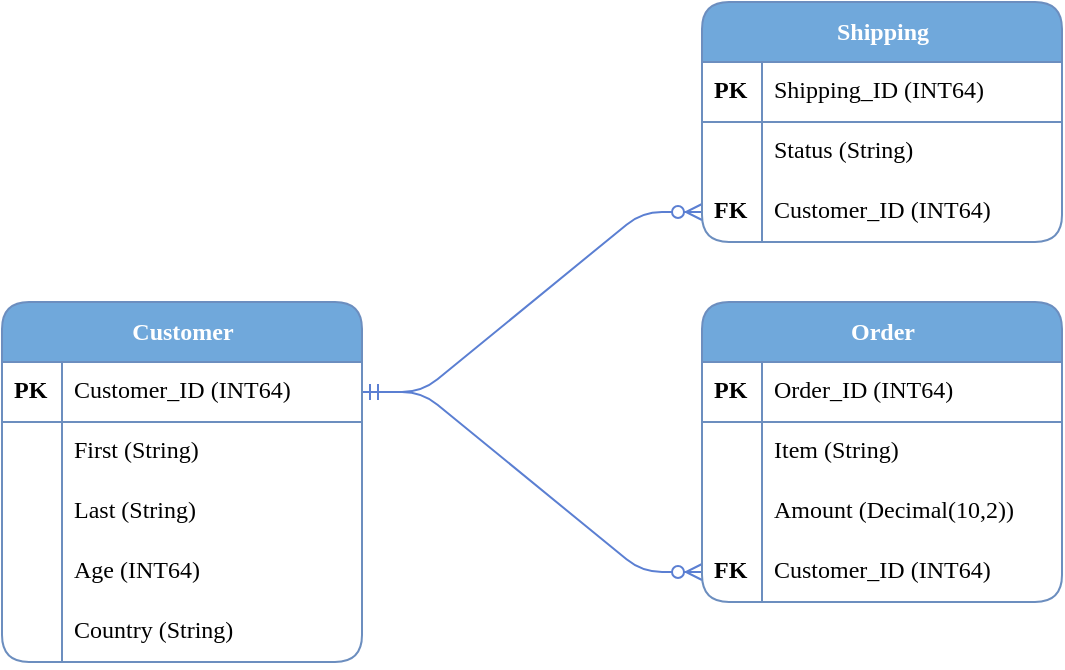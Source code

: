 <mxfile version="24.7.6" pages="2">
  <diagram name="ER-Diagram" id="b520641d-4fe3-3701-9064-5fc419738815">
    <mxGraphModel dx="1434" dy="736" grid="1" gridSize="10" guides="1" tooltips="1" connect="1" arrows="1" fold="1" page="1" pageScale="1" pageWidth="1100" pageHeight="850" background="none" math="0" shadow="0">
      <root>
        <mxCell id="0" />
        <mxCell id="1" parent="0" />
        <mxCell id="3WPT-06_elZsAD1dhqRA-13" value="" style="edgeStyle=entityRelationEdgeStyle;fontSize=12;html=1;endArrow=ERzeroToMany;startArrow=ERmandOne;rounded=1;entryX=0;entryY=0.5;entryDx=0;entryDy=0;exitX=1;exitY=0.5;exitDx=0;exitDy=0;strokeColor=#5b7fd2;" parent="1" source="qSnJtfrlG7sbHVNIXM9t-2" target="qSnJtfrlG7sbHVNIXM9t-27" edge="1">
          <mxGeometry width="100" height="100" relative="1" as="geometry">
            <mxPoint x="425" y="-100" as="sourcePoint" />
            <mxPoint x="675" y="-185" as="targetPoint" />
          </mxGeometry>
        </mxCell>
        <mxCell id="3WPT-06_elZsAD1dhqRA-14" value="" style="edgeStyle=entityRelationEdgeStyle;fontSize=12;html=1;endArrow=ERzeroToMany;startArrow=ERmandOne;rounded=1;entryX=0;entryY=0.5;entryDx=0;entryDy=0;exitX=1;exitY=0.5;exitDx=0;exitDy=0;strokeColor=#5b7fd2;align=center;verticalAlign=middle;fontFamily=Helvetica;fontColor=default;labelBackgroundColor=default;" parent="1" source="qSnJtfrlG7sbHVNIXM9t-2" target="qSnJtfrlG7sbHVNIXM9t-46" edge="1">
          <mxGeometry width="100" height="100" relative="1" as="geometry">
            <mxPoint x="425" y="-100" as="sourcePoint" />
            <mxPoint x="645" y="-192" as="targetPoint" />
          </mxGeometry>
        </mxCell>
        <mxCell id="qSnJtfrlG7sbHVNIXM9t-1" value="Customer" style="shape=table;startSize=30;container=1;collapsible=1;childLayout=tableLayout;fixedRows=1;rowLines=0;fontStyle=1;align=center;resizeLast=1;html=1;rounded=1;shadow=0;comic=0;fillStyle=solid;strokeColor=#6c8ebf;strokeWidth=1;verticalAlign=middle;swimlaneFillColor=#ffffff;fontFamily=Calibri;fontSize=12;fontColor=#ffffff;labelBackgroundColor=none;fillColor=#70a8db;gradientColor=none;" vertex="1" parent="1">
          <mxGeometry x="285" y="245" width="180" height="180" as="geometry" />
        </mxCell>
        <mxCell id="qSnJtfrlG7sbHVNIXM9t-2" value="" style="shape=tableRow;horizontal=0;startSize=0;swimlaneHead=0;swimlaneBody=0;fillColor=none;collapsible=0;dropTarget=0;points=[[0,0.5],[1,0.5]];portConstraint=eastwest;top=0;left=0;right=0;bottom=1;rounded=1;align=left;verticalAlign=top;spacingLeft=4;spacingRight=4;fontFamily=Calibri;fontSize=12;fontColor=default;fontStyle=0;labelBackgroundColor=none;gradientColor=none;shadow=0;comic=0;fillStyle=solid;strokeColor=#6c8ebf;strokeWidth=1;swimlaneFillColor=#ffffff;" vertex="1" parent="qSnJtfrlG7sbHVNIXM9t-1">
          <mxGeometry y="30" width="180" height="30" as="geometry" />
        </mxCell>
        <mxCell id="qSnJtfrlG7sbHVNIXM9t-3" value="PK" style="shape=partialRectangle;connectable=0;fillColor=none;top=0;left=0;bottom=0;right=0;fontStyle=1;overflow=hidden;whiteSpace=wrap;html=1;rounded=1;align=left;verticalAlign=top;spacingLeft=4;spacingRight=4;fontFamily=Calibri;fontSize=12;fontColor=default;labelBackgroundColor=none;gradientColor=none;shadow=0;comic=0;fillStyle=solid;strokeColor=#6c8ebf;strokeWidth=1;swimlaneFillColor=#ffffff;" vertex="1" parent="qSnJtfrlG7sbHVNIXM9t-2">
          <mxGeometry width="30" height="30" as="geometry">
            <mxRectangle width="30" height="30" as="alternateBounds" />
          </mxGeometry>
        </mxCell>
        <mxCell id="qSnJtfrlG7sbHVNIXM9t-4" value="Customer_ID (INT64)" style="shape=partialRectangle;connectable=0;fillColor=none;top=0;left=0;bottom=0;right=0;align=left;spacingLeft=4;fontStyle=0;overflow=hidden;whiteSpace=wrap;html=1;rounded=1;verticalAlign=top;spacingRight=4;fontFamily=Calibri;fontSize=12;fontColor=default;labelBackgroundColor=none;gradientColor=none;shadow=0;comic=0;fillStyle=solid;strokeColor=#6c8ebf;strokeWidth=1;swimlaneFillColor=#ffffff;" vertex="1" parent="qSnJtfrlG7sbHVNIXM9t-2">
          <mxGeometry x="30" width="150" height="30" as="geometry">
            <mxRectangle width="150" height="30" as="alternateBounds" />
          </mxGeometry>
        </mxCell>
        <mxCell id="qSnJtfrlG7sbHVNIXM9t-5" value="" style="shape=tableRow;horizontal=0;startSize=0;swimlaneHead=0;swimlaneBody=0;fillColor=none;collapsible=0;dropTarget=0;points=[[0,0.5],[1,0.5]];portConstraint=eastwest;top=0;left=0;right=0;bottom=0;rounded=1;align=left;verticalAlign=top;spacingLeft=4;spacingRight=4;fontFamily=Calibri;fontSize=12;fontColor=default;fontStyle=0;labelBackgroundColor=none;gradientColor=none;shadow=0;comic=0;fillStyle=solid;strokeColor=#6c8ebf;strokeWidth=1;swimlaneFillColor=#ffffff;" vertex="1" parent="qSnJtfrlG7sbHVNIXM9t-1">
          <mxGeometry y="60" width="180" height="30" as="geometry" />
        </mxCell>
        <mxCell id="qSnJtfrlG7sbHVNIXM9t-6" value="" style="shape=partialRectangle;connectable=0;fillColor=none;top=0;left=0;bottom=0;right=0;editable=1;overflow=hidden;whiteSpace=wrap;html=1;rounded=1;align=left;verticalAlign=top;spacingLeft=4;spacingRight=4;fontFamily=Calibri;fontSize=12;fontColor=default;fontStyle=1;labelBackgroundColor=none;gradientColor=none;shadow=0;comic=0;fillStyle=solid;strokeColor=#6c8ebf;strokeWidth=1;swimlaneFillColor=#ffffff;" vertex="1" parent="qSnJtfrlG7sbHVNIXM9t-5">
          <mxGeometry width="30" height="30" as="geometry">
            <mxRectangle width="30" height="30" as="alternateBounds" />
          </mxGeometry>
        </mxCell>
        <mxCell id="qSnJtfrlG7sbHVNIXM9t-7" value="First (String)" style="shape=partialRectangle;connectable=0;fillColor=none;top=0;left=0;bottom=0;right=0;align=left;spacingLeft=4;overflow=hidden;whiteSpace=wrap;html=1;rounded=1;verticalAlign=top;spacingRight=4;fontFamily=Calibri;fontSize=12;fontColor=default;fontStyle=0;labelBackgroundColor=none;gradientColor=none;shadow=0;comic=0;fillStyle=solid;strokeColor=#6c8ebf;strokeWidth=1;swimlaneFillColor=#ffffff;" vertex="1" parent="qSnJtfrlG7sbHVNIXM9t-5">
          <mxGeometry x="30" width="150" height="30" as="geometry">
            <mxRectangle width="150" height="30" as="alternateBounds" />
          </mxGeometry>
        </mxCell>
        <mxCell id="qSnJtfrlG7sbHVNIXM9t-8" value="" style="shape=tableRow;horizontal=0;startSize=0;swimlaneHead=0;swimlaneBody=0;fillColor=none;collapsible=0;dropTarget=0;points=[[0,0.5],[1,0.5]];portConstraint=eastwest;top=0;left=0;right=0;bottom=0;rounded=1;align=left;verticalAlign=top;spacingLeft=4;spacingRight=4;fontFamily=Calibri;fontSize=12;fontColor=default;fontStyle=0;labelBackgroundColor=none;gradientColor=none;shadow=0;comic=0;fillStyle=solid;strokeColor=#6c8ebf;strokeWidth=1;swimlaneFillColor=#ffffff;" vertex="1" parent="qSnJtfrlG7sbHVNIXM9t-1">
          <mxGeometry y="90" width="180" height="30" as="geometry" />
        </mxCell>
        <mxCell id="qSnJtfrlG7sbHVNIXM9t-9" value="" style="shape=partialRectangle;connectable=0;fillColor=none;top=0;left=0;bottom=0;right=0;editable=1;overflow=hidden;whiteSpace=wrap;html=1;rounded=1;align=left;verticalAlign=top;spacingLeft=4;spacingRight=4;fontFamily=Calibri;fontSize=12;fontColor=default;fontStyle=1;labelBackgroundColor=none;gradientColor=none;shadow=0;comic=0;fillStyle=solid;strokeColor=#6c8ebf;strokeWidth=1;swimlaneFillColor=#ffffff;" vertex="1" parent="qSnJtfrlG7sbHVNIXM9t-8">
          <mxGeometry width="30" height="30" as="geometry">
            <mxRectangle width="30" height="30" as="alternateBounds" />
          </mxGeometry>
        </mxCell>
        <mxCell id="qSnJtfrlG7sbHVNIXM9t-10" value="Last (String)" style="shape=partialRectangle;connectable=0;fillColor=none;top=0;left=0;bottom=0;right=0;align=left;spacingLeft=4;overflow=hidden;whiteSpace=wrap;html=1;rounded=1;verticalAlign=top;spacingRight=4;fontFamily=Calibri;fontSize=12;fontColor=default;fontStyle=0;labelBackgroundColor=none;gradientColor=none;shadow=0;comic=0;fillStyle=solid;strokeColor=#6c8ebf;strokeWidth=1;swimlaneFillColor=#ffffff;" vertex="1" parent="qSnJtfrlG7sbHVNIXM9t-8">
          <mxGeometry x="30" width="150" height="30" as="geometry">
            <mxRectangle width="150" height="30" as="alternateBounds" />
          </mxGeometry>
        </mxCell>
        <mxCell id="qSnJtfrlG7sbHVNIXM9t-11" value="" style="shape=tableRow;horizontal=0;startSize=0;swimlaneHead=0;swimlaneBody=0;fillColor=none;collapsible=0;dropTarget=0;points=[[0,0.5],[1,0.5]];portConstraint=eastwest;top=0;left=0;right=0;bottom=0;rounded=1;align=left;verticalAlign=top;spacingLeft=4;spacingRight=4;fontFamily=Calibri;fontSize=12;fontColor=default;fontStyle=0;labelBackgroundColor=none;gradientColor=none;shadow=0;comic=0;fillStyle=solid;strokeColor=#6c8ebf;strokeWidth=1;swimlaneFillColor=#ffffff;" vertex="1" parent="qSnJtfrlG7sbHVNIXM9t-1">
          <mxGeometry y="120" width="180" height="30" as="geometry" />
        </mxCell>
        <mxCell id="qSnJtfrlG7sbHVNIXM9t-12" value="" style="shape=partialRectangle;connectable=0;fillColor=none;top=0;left=0;bottom=0;right=0;editable=1;overflow=hidden;whiteSpace=wrap;html=1;rounded=1;align=left;verticalAlign=top;spacingLeft=4;spacingRight=4;fontFamily=Calibri;fontSize=12;fontColor=default;fontStyle=1;labelBackgroundColor=none;gradientColor=none;shadow=0;comic=0;fillStyle=solid;strokeColor=#6c8ebf;strokeWidth=1;swimlaneFillColor=#ffffff;" vertex="1" parent="qSnJtfrlG7sbHVNIXM9t-11">
          <mxGeometry width="30" height="30" as="geometry">
            <mxRectangle width="30" height="30" as="alternateBounds" />
          </mxGeometry>
        </mxCell>
        <mxCell id="qSnJtfrlG7sbHVNIXM9t-13" value="Age (INT64)" style="shape=partialRectangle;connectable=0;fillColor=none;top=0;left=0;bottom=0;right=0;align=left;spacingLeft=4;overflow=hidden;whiteSpace=wrap;html=1;rounded=1;verticalAlign=top;spacingRight=4;fontFamily=Calibri;fontSize=12;fontColor=default;fontStyle=0;labelBackgroundColor=none;gradientColor=none;shadow=0;comic=0;fillStyle=solid;strokeColor=#6c8ebf;strokeWidth=1;swimlaneFillColor=#ffffff;" vertex="1" parent="qSnJtfrlG7sbHVNIXM9t-11">
          <mxGeometry x="30" width="150" height="30" as="geometry">
            <mxRectangle width="150" height="30" as="alternateBounds" />
          </mxGeometry>
        </mxCell>
        <mxCell id="qSnJtfrlG7sbHVNIXM9t-17" value="" style="shape=tableRow;horizontal=0;startSize=0;swimlaneHead=0;swimlaneBody=0;fillColor=none;collapsible=0;dropTarget=0;points=[[0,0.5],[1,0.5]];portConstraint=eastwest;top=0;left=0;right=0;bottom=0;rounded=1;shadow=0;comic=0;fillStyle=solid;strokeColor=#6c8ebf;strokeWidth=1;align=left;verticalAlign=top;swimlaneFillColor=#ffffff;fontFamily=Calibri;fontSize=12;fontColor=default;fontStyle=0;labelBackgroundColor=none;gradientColor=none;spacingLeft=4;spacingRight=4;" vertex="1" parent="qSnJtfrlG7sbHVNIXM9t-1">
          <mxGeometry y="150" width="180" height="30" as="geometry" />
        </mxCell>
        <mxCell id="qSnJtfrlG7sbHVNIXM9t-18" value="" style="shape=partialRectangle;connectable=0;fillColor=none;top=0;left=0;bottom=0;right=0;fontStyle=1;overflow=hidden;whiteSpace=wrap;html=1;rounded=1;shadow=0;comic=0;fillStyle=solid;strokeColor=#6c8ebf;strokeWidth=1;align=left;verticalAlign=top;swimlaneFillColor=#ffffff;fontFamily=Calibri;fontSize=12;fontColor=default;labelBackgroundColor=none;gradientColor=none;spacingLeft=4;spacingRight=4;" vertex="1" parent="qSnJtfrlG7sbHVNIXM9t-17">
          <mxGeometry width="30" height="30" as="geometry">
            <mxRectangle width="30" height="30" as="alternateBounds" />
          </mxGeometry>
        </mxCell>
        <mxCell id="qSnJtfrlG7sbHVNIXM9t-19" value="Country (String)" style="shape=partialRectangle;connectable=0;fillColor=none;top=0;left=0;bottom=0;right=0;align=left;spacingLeft=4;fontStyle=0;overflow=hidden;whiteSpace=wrap;html=1;rounded=1;strokeColor=#6c8ebf;verticalAlign=top;spacingRight=4;fontFamily=Calibri;fontSize=12;fontColor=default;labelBackgroundColor=none;gradientColor=none;shadow=0;comic=0;fillStyle=solid;strokeWidth=1;swimlaneFillColor=#ffffff;" vertex="1" parent="qSnJtfrlG7sbHVNIXM9t-17">
          <mxGeometry x="30" width="150" height="30" as="geometry">
            <mxRectangle width="150" height="30" as="alternateBounds" />
          </mxGeometry>
        </mxCell>
        <mxCell id="qSnJtfrlG7sbHVNIXM9t-20" value="Shipping" style="shape=table;startSize=30;container=1;collapsible=1;childLayout=tableLayout;fixedRows=1;rowLines=0;fontStyle=1;align=center;resizeLast=1;html=1;rounded=1;shadow=0;comic=0;fillStyle=solid;strokeColor=#6c8ebf;strokeWidth=1;verticalAlign=middle;swimlaneFillColor=#ffffff;fontFamily=Calibri;fontSize=12;fontColor=#ffffff;labelBackgroundColor=none;fillColor=#70a8db;gradientColor=none;" vertex="1" parent="1">
          <mxGeometry x="635" y="95" width="180" height="120" as="geometry" />
        </mxCell>
        <mxCell id="qSnJtfrlG7sbHVNIXM9t-21" value="" style="shape=tableRow;horizontal=0;startSize=0;swimlaneHead=0;swimlaneBody=0;fillColor=none;collapsible=0;dropTarget=0;points=[[0,0.5],[1,0.5]];portConstraint=eastwest;top=0;left=0;right=0;bottom=1;rounded=1;align=left;verticalAlign=top;spacingLeft=4;spacingRight=4;fontFamily=Calibri;fontSize=12;fontColor=default;fontStyle=0;labelBackgroundColor=none;gradientColor=none;shadow=0;comic=0;fillStyle=solid;strokeColor=#6c8ebf;strokeWidth=1;swimlaneFillColor=#ffffff;" vertex="1" parent="qSnJtfrlG7sbHVNIXM9t-20">
          <mxGeometry y="30" width="180" height="30" as="geometry" />
        </mxCell>
        <mxCell id="qSnJtfrlG7sbHVNIXM9t-22" value="PK" style="shape=partialRectangle;connectable=0;fillColor=none;top=0;left=0;bottom=0;right=0;fontStyle=1;overflow=hidden;whiteSpace=wrap;html=1;rounded=1;align=left;verticalAlign=top;spacingLeft=4;spacingRight=4;fontFamily=Calibri;fontSize=12;fontColor=default;labelBackgroundColor=none;gradientColor=none;shadow=0;comic=0;fillStyle=solid;strokeColor=#6c8ebf;strokeWidth=1;swimlaneFillColor=#ffffff;" vertex="1" parent="qSnJtfrlG7sbHVNIXM9t-21">
          <mxGeometry width="30" height="30" as="geometry">
            <mxRectangle width="30" height="30" as="alternateBounds" />
          </mxGeometry>
        </mxCell>
        <mxCell id="qSnJtfrlG7sbHVNIXM9t-23" value="Shipping_ID (INT64)" style="shape=partialRectangle;connectable=0;fillColor=none;top=0;left=0;bottom=0;right=0;align=left;spacingLeft=4;fontStyle=0;overflow=hidden;whiteSpace=wrap;html=1;rounded=1;verticalAlign=top;spacingRight=4;fontFamily=Calibri;fontSize=12;fontColor=default;labelBackgroundColor=none;gradientColor=none;shadow=0;comic=0;fillStyle=solid;strokeColor=#6c8ebf;strokeWidth=1;swimlaneFillColor=#ffffff;" vertex="1" parent="qSnJtfrlG7sbHVNIXM9t-21">
          <mxGeometry x="30" width="150" height="30" as="geometry">
            <mxRectangle width="150" height="30" as="alternateBounds" />
          </mxGeometry>
        </mxCell>
        <mxCell id="qSnJtfrlG7sbHVNIXM9t-24" value="" style="shape=tableRow;horizontal=0;startSize=0;swimlaneHead=0;swimlaneBody=0;fillColor=none;collapsible=0;dropTarget=0;points=[[0,0.5],[1,0.5]];portConstraint=eastwest;top=0;left=0;right=0;bottom=0;rounded=1;align=left;verticalAlign=top;spacingLeft=4;spacingRight=4;fontFamily=Calibri;fontSize=12;fontColor=default;fontStyle=0;labelBackgroundColor=none;gradientColor=none;shadow=0;comic=0;fillStyle=solid;strokeColor=#6c8ebf;strokeWidth=1;swimlaneFillColor=#ffffff;" vertex="1" parent="qSnJtfrlG7sbHVNIXM9t-20">
          <mxGeometry y="60" width="180" height="30" as="geometry" />
        </mxCell>
        <mxCell id="qSnJtfrlG7sbHVNIXM9t-25" value="" style="shape=partialRectangle;connectable=0;fillColor=none;top=0;left=0;bottom=0;right=0;editable=1;overflow=hidden;whiteSpace=wrap;html=1;rounded=1;align=left;verticalAlign=top;spacingLeft=4;spacingRight=4;fontFamily=Calibri;fontSize=12;fontColor=default;fontStyle=1;labelBackgroundColor=none;gradientColor=none;shadow=0;comic=0;fillStyle=solid;strokeColor=#6c8ebf;strokeWidth=1;swimlaneFillColor=#ffffff;" vertex="1" parent="qSnJtfrlG7sbHVNIXM9t-24">
          <mxGeometry width="30" height="30" as="geometry">
            <mxRectangle width="30" height="30" as="alternateBounds" />
          </mxGeometry>
        </mxCell>
        <mxCell id="qSnJtfrlG7sbHVNIXM9t-26" value="Status (String)" style="shape=partialRectangle;connectable=0;fillColor=none;top=0;left=0;bottom=0;right=0;align=left;spacingLeft=4;overflow=hidden;whiteSpace=wrap;html=1;rounded=1;verticalAlign=top;spacingRight=4;fontFamily=Calibri;fontSize=12;fontColor=default;fontStyle=0;labelBackgroundColor=none;gradientColor=none;shadow=0;comic=0;fillStyle=solid;strokeColor=#6c8ebf;strokeWidth=1;swimlaneFillColor=#ffffff;" vertex="1" parent="qSnJtfrlG7sbHVNIXM9t-24">
          <mxGeometry x="30" width="150" height="30" as="geometry">
            <mxRectangle width="150" height="30" as="alternateBounds" />
          </mxGeometry>
        </mxCell>
        <mxCell id="qSnJtfrlG7sbHVNIXM9t-27" value="" style="shape=tableRow;horizontal=0;startSize=0;swimlaneHead=0;swimlaneBody=0;fillColor=none;collapsible=0;dropTarget=0;points=[[0,0.5],[1,0.5]];portConstraint=eastwest;top=0;left=0;right=0;bottom=0;rounded=1;align=left;verticalAlign=top;spacingLeft=4;spacingRight=4;fontFamily=Calibri;fontSize=12;fontColor=default;fontStyle=0;labelBackgroundColor=none;gradientColor=none;shadow=0;comic=0;fillStyle=solid;strokeColor=#6c8ebf;strokeWidth=1;swimlaneFillColor=#ffffff;" vertex="1" parent="qSnJtfrlG7sbHVNIXM9t-20">
          <mxGeometry y="90" width="180" height="30" as="geometry" />
        </mxCell>
        <mxCell id="qSnJtfrlG7sbHVNIXM9t-28" value="FK" style="shape=partialRectangle;connectable=0;fillColor=none;top=0;left=0;bottom=0;right=0;editable=1;overflow=hidden;whiteSpace=wrap;html=1;rounded=1;align=left;verticalAlign=top;spacingLeft=4;spacingRight=4;fontFamily=Calibri;fontSize=12;fontColor=default;fontStyle=1;labelBackgroundColor=none;gradientColor=none;shadow=0;comic=0;fillStyle=solid;strokeColor=#6c8ebf;strokeWidth=1;swimlaneFillColor=#ffffff;" vertex="1" parent="qSnJtfrlG7sbHVNIXM9t-27">
          <mxGeometry width="30" height="30" as="geometry">
            <mxRectangle width="30" height="30" as="alternateBounds" />
          </mxGeometry>
        </mxCell>
        <mxCell id="qSnJtfrlG7sbHVNIXM9t-29" value="Customer_ID (INT64)" style="shape=partialRectangle;connectable=0;fillColor=none;top=0;left=0;bottom=0;right=0;align=left;spacingLeft=4;overflow=hidden;whiteSpace=wrap;html=1;rounded=1;verticalAlign=top;spacingRight=4;fontFamily=Calibri;fontSize=12;fontColor=default;fontStyle=0;labelBackgroundColor=none;gradientColor=none;shadow=0;comic=0;fillStyle=solid;strokeColor=#6c8ebf;strokeWidth=1;swimlaneFillColor=#ffffff;" vertex="1" parent="qSnJtfrlG7sbHVNIXM9t-27">
          <mxGeometry x="30" width="150" height="30" as="geometry">
            <mxRectangle width="150" height="30" as="alternateBounds" />
          </mxGeometry>
        </mxCell>
        <mxCell id="qSnJtfrlG7sbHVNIXM9t-36" value="Order" style="shape=table;startSize=30;container=1;collapsible=1;childLayout=tableLayout;fixedRows=1;rowLines=0;fontStyle=1;align=center;resizeLast=1;html=1;rounded=1;shadow=0;comic=0;fillStyle=solid;strokeColor=#6c8ebf;strokeWidth=1;verticalAlign=middle;swimlaneFillColor=#ffffff;fontFamily=Calibri;fontSize=12;fontColor=#ffffff;labelBackgroundColor=none;fillColor=#70a8db;gradientColor=none;" vertex="1" parent="1">
          <mxGeometry x="635" y="245" width="180" height="150" as="geometry" />
        </mxCell>
        <mxCell id="qSnJtfrlG7sbHVNIXM9t-37" value="" style="shape=tableRow;horizontal=0;startSize=0;swimlaneHead=0;swimlaneBody=0;fillColor=none;collapsible=0;dropTarget=0;points=[[0,0.5],[1,0.5]];portConstraint=eastwest;top=0;left=0;right=0;bottom=1;rounded=1;align=left;verticalAlign=top;spacingLeft=4;spacingRight=4;fontFamily=Calibri;fontSize=12;fontColor=default;fontStyle=0;labelBackgroundColor=none;gradientColor=none;shadow=0;comic=0;fillStyle=solid;strokeColor=#6c8ebf;strokeWidth=1;swimlaneFillColor=#ffffff;" vertex="1" parent="qSnJtfrlG7sbHVNIXM9t-36">
          <mxGeometry y="30" width="180" height="30" as="geometry" />
        </mxCell>
        <mxCell id="qSnJtfrlG7sbHVNIXM9t-38" value="PK" style="shape=partialRectangle;connectable=0;fillColor=none;top=0;left=0;bottom=0;right=0;fontStyle=1;overflow=hidden;whiteSpace=wrap;html=1;rounded=1;align=left;verticalAlign=top;spacingLeft=4;spacingRight=4;fontFamily=Calibri;fontSize=12;fontColor=default;labelBackgroundColor=none;gradientColor=none;shadow=0;comic=0;fillStyle=solid;strokeColor=#6c8ebf;strokeWidth=1;swimlaneFillColor=#ffffff;" vertex="1" parent="qSnJtfrlG7sbHVNIXM9t-37">
          <mxGeometry width="30" height="30" as="geometry">
            <mxRectangle width="30" height="30" as="alternateBounds" />
          </mxGeometry>
        </mxCell>
        <mxCell id="qSnJtfrlG7sbHVNIXM9t-39" value="Order_ID (INT64)" style="shape=partialRectangle;connectable=0;fillColor=none;top=0;left=0;bottom=0;right=0;align=left;spacingLeft=4;fontStyle=0;overflow=hidden;whiteSpace=wrap;html=1;rounded=1;verticalAlign=top;spacingRight=4;fontFamily=Calibri;fontSize=12;fontColor=default;labelBackgroundColor=none;gradientColor=none;shadow=0;comic=0;fillStyle=solid;strokeColor=#6c8ebf;strokeWidth=1;swimlaneFillColor=#ffffff;" vertex="1" parent="qSnJtfrlG7sbHVNIXM9t-37">
          <mxGeometry x="30" width="150" height="30" as="geometry">
            <mxRectangle width="150" height="30" as="alternateBounds" />
          </mxGeometry>
        </mxCell>
        <mxCell id="qSnJtfrlG7sbHVNIXM9t-40" value="" style="shape=tableRow;horizontal=0;startSize=0;swimlaneHead=0;swimlaneBody=0;fillColor=none;collapsible=0;dropTarget=0;points=[[0,0.5],[1,0.5]];portConstraint=eastwest;top=0;left=0;right=0;bottom=0;rounded=1;align=left;verticalAlign=top;spacingLeft=4;spacingRight=4;fontFamily=Calibri;fontSize=12;fontColor=default;fontStyle=0;labelBackgroundColor=none;gradientColor=none;shadow=0;comic=0;fillStyle=solid;strokeColor=#6c8ebf;strokeWidth=1;swimlaneFillColor=#ffffff;" vertex="1" parent="qSnJtfrlG7sbHVNIXM9t-36">
          <mxGeometry y="60" width="180" height="30" as="geometry" />
        </mxCell>
        <mxCell id="qSnJtfrlG7sbHVNIXM9t-41" value="" style="shape=partialRectangle;connectable=0;fillColor=none;top=0;left=0;bottom=0;right=0;editable=1;overflow=hidden;whiteSpace=wrap;html=1;rounded=1;align=left;verticalAlign=top;spacingLeft=4;spacingRight=4;fontFamily=Calibri;fontSize=12;fontColor=default;fontStyle=1;labelBackgroundColor=none;gradientColor=none;shadow=0;comic=0;fillStyle=solid;strokeColor=#6c8ebf;strokeWidth=1;swimlaneFillColor=#ffffff;" vertex="1" parent="qSnJtfrlG7sbHVNIXM9t-40">
          <mxGeometry width="30" height="30" as="geometry">
            <mxRectangle width="30" height="30" as="alternateBounds" />
          </mxGeometry>
        </mxCell>
        <mxCell id="qSnJtfrlG7sbHVNIXM9t-42" value="Item (String)" style="shape=partialRectangle;connectable=0;fillColor=none;top=0;left=0;bottom=0;right=0;align=left;spacingLeft=4;overflow=hidden;whiteSpace=wrap;html=1;rounded=1;verticalAlign=top;spacingRight=4;fontFamily=Calibri;fontSize=12;fontColor=default;fontStyle=0;labelBackgroundColor=none;gradientColor=none;shadow=0;comic=0;fillStyle=solid;strokeColor=#6c8ebf;strokeWidth=1;swimlaneFillColor=#ffffff;" vertex="1" parent="qSnJtfrlG7sbHVNIXM9t-40">
          <mxGeometry x="30" width="150" height="30" as="geometry">
            <mxRectangle width="150" height="30" as="alternateBounds" />
          </mxGeometry>
        </mxCell>
        <mxCell id="qSnJtfrlG7sbHVNIXM9t-43" value="" style="shape=tableRow;horizontal=0;startSize=0;swimlaneHead=0;swimlaneBody=0;fillColor=none;collapsible=0;dropTarget=0;points=[[0,0.5],[1,0.5]];portConstraint=eastwest;top=0;left=0;right=0;bottom=0;rounded=1;align=left;verticalAlign=top;spacingLeft=4;spacingRight=4;fontFamily=Calibri;fontSize=12;fontColor=default;fontStyle=0;labelBackgroundColor=none;gradientColor=none;shadow=0;comic=0;fillStyle=solid;strokeColor=#6c8ebf;strokeWidth=1;swimlaneFillColor=#ffffff;" vertex="1" parent="qSnJtfrlG7sbHVNIXM9t-36">
          <mxGeometry y="90" width="180" height="30" as="geometry" />
        </mxCell>
        <mxCell id="qSnJtfrlG7sbHVNIXM9t-44" value="" style="shape=partialRectangle;connectable=0;fillColor=none;top=0;left=0;bottom=0;right=0;editable=1;overflow=hidden;whiteSpace=wrap;html=1;rounded=1;align=left;verticalAlign=top;spacingLeft=4;spacingRight=4;fontFamily=Calibri;fontSize=12;fontColor=default;fontStyle=1;labelBackgroundColor=none;gradientColor=none;shadow=0;comic=0;fillStyle=solid;strokeColor=#6c8ebf;strokeWidth=1;swimlaneFillColor=#ffffff;" vertex="1" parent="qSnJtfrlG7sbHVNIXM9t-43">
          <mxGeometry width="30" height="30" as="geometry">
            <mxRectangle width="30" height="30" as="alternateBounds" />
          </mxGeometry>
        </mxCell>
        <mxCell id="qSnJtfrlG7sbHVNIXM9t-45" value="Amount (Decimal(10,2))" style="shape=partialRectangle;connectable=0;fillColor=none;top=0;left=0;bottom=0;right=0;align=left;spacingLeft=4;overflow=hidden;whiteSpace=wrap;html=1;rounded=1;verticalAlign=top;spacingRight=4;fontFamily=Calibri;fontSize=12;fontColor=default;fontStyle=0;labelBackgroundColor=none;gradientColor=none;shadow=0;comic=0;fillStyle=solid;strokeColor=#6c8ebf;strokeWidth=1;swimlaneFillColor=#ffffff;" vertex="1" parent="qSnJtfrlG7sbHVNIXM9t-43">
          <mxGeometry x="30" width="150" height="30" as="geometry">
            <mxRectangle width="150" height="30" as="alternateBounds" />
          </mxGeometry>
        </mxCell>
        <mxCell id="qSnJtfrlG7sbHVNIXM9t-46" value="" style="shape=tableRow;horizontal=0;startSize=0;swimlaneHead=0;swimlaneBody=0;fillColor=none;collapsible=0;dropTarget=0;points=[[0,0.5],[1,0.5]];portConstraint=eastwest;top=0;left=0;right=0;bottom=0;rounded=1;align=left;verticalAlign=top;spacingLeft=4;spacingRight=4;fontFamily=Calibri;fontSize=12;fontColor=default;fontStyle=0;labelBackgroundColor=none;gradientColor=none;shadow=0;comic=0;fillStyle=solid;strokeColor=#6c8ebf;strokeWidth=1;swimlaneFillColor=#ffffff;" vertex="1" parent="qSnJtfrlG7sbHVNIXM9t-36">
          <mxGeometry y="120" width="180" height="30" as="geometry" />
        </mxCell>
        <mxCell id="qSnJtfrlG7sbHVNIXM9t-47" value="FK" style="shape=partialRectangle;connectable=0;fillColor=none;top=0;left=0;bottom=0;right=0;editable=1;overflow=hidden;whiteSpace=wrap;html=1;rounded=1;align=left;verticalAlign=top;spacingLeft=4;spacingRight=4;fontFamily=Calibri;fontSize=12;fontColor=default;fontStyle=1;labelBackgroundColor=none;gradientColor=none;shadow=0;comic=0;fillStyle=solid;strokeColor=#6c8ebf;strokeWidth=1;swimlaneFillColor=#ffffff;" vertex="1" parent="qSnJtfrlG7sbHVNIXM9t-46">
          <mxGeometry width="30" height="30" as="geometry">
            <mxRectangle width="30" height="30" as="alternateBounds" />
          </mxGeometry>
        </mxCell>
        <mxCell id="qSnJtfrlG7sbHVNIXM9t-48" value="Customer_ID (INT64)" style="shape=partialRectangle;connectable=0;fillColor=none;top=0;left=0;bottom=0;right=0;align=left;spacingLeft=4;overflow=hidden;whiteSpace=wrap;html=1;rounded=1;verticalAlign=top;spacingRight=4;fontFamily=Calibri;fontSize=12;fontColor=default;fontStyle=0;labelBackgroundColor=none;gradientColor=none;shadow=0;comic=0;fillStyle=solid;strokeColor=#6c8ebf;strokeWidth=1;swimlaneFillColor=#ffffff;" vertex="1" parent="qSnJtfrlG7sbHVNIXM9t-46">
          <mxGeometry x="30" width="150" height="30" as="geometry">
            <mxRectangle width="150" height="30" as="alternateBounds" />
          </mxGeometry>
        </mxCell>
      </root>
    </mxGraphModel>
  </diagram>
  <diagram id="Tb0UW46aqk0jBwB5XYOI" name="Data Flow Diagram (DFD)">
    <mxGraphModel dx="1834" dy="1536" grid="0" gridSize="10" guides="1" tooltips="1" connect="1" arrows="1" fold="1" page="0" pageScale="1" pageWidth="850" pageHeight="1100" math="0" shadow="0">
      <root>
        <mxCell id="0" />
        <mxCell id="1" parent="0" />
        <mxCell id="Zu4zziNqk2CzYek1WyNw-9" style="edgeStyle=none;curved=0;rounded=1;orthogonalLoop=1;jettySize=auto;html=1;exitX=1;exitY=0.5;exitDx=0;exitDy=0;entryX=0;entryY=0.5;entryDx=0;entryDy=0;fontSize=12;startSize=8;endSize=8;strokeColor=#70a8db;fontColor=#70A8DB;" parent="1" source="Zu4zziNqk2CzYek1WyNw-1" target="Zu4zziNqk2CzYek1WyNw-2" edge="1">
          <mxGeometry relative="1" as="geometry" />
        </mxCell>
        <mxCell id="Zu4zziNqk2CzYek1WyNw-22" value="Item Purchased" style="edgeLabel;html=1;align=center;verticalAlign=middle;resizable=0;points=[];fontSize=12;rounded=1;fontColor=#70a8db;fontStyle=1;fontFamily=Calibri;" parent="Zu4zziNqk2CzYek1WyNw-9" vertex="1" connectable="0">
          <mxGeometry x="-0.169" relative="1" as="geometry">
            <mxPoint x="2" y="-13" as="offset" />
          </mxGeometry>
        </mxCell>
        <mxCell id="Zu4zziNqk2CzYek1WyNw-1" value="Customer" style="html=1;dashed=0;whiteSpace=wrap;rounded=1;fillStyle=solid;fillColor=#70a8db;fontColor=#ffffff;fontFamily=Calibri;fontStyle=1" parent="1" vertex="1">
          <mxGeometry x="-299" y="-484" width="100" height="50" as="geometry" />
        </mxCell>
        <mxCell id="Zu4zziNqk2CzYek1WyNw-10" style="edgeStyle=none;curved=0;rounded=1;orthogonalLoop=1;jettySize=auto;html=1;exitX=1;exitY=0.5;exitDx=0;exitDy=0;entryX=0;entryY=0.5;entryDx=0;entryDy=0;fontSize=12;startSize=8;endSize=8;strokeColor=#70a8db;fontColor=#70A8DB;" parent="1" source="Zu4zziNqk2CzYek1WyNw-2" target="Zu4zziNqk2CzYek1WyNw-25" edge="1">
          <mxGeometry relative="1" as="geometry" />
        </mxCell>
        <mxCell id="Zu4zziNqk2CzYek1WyNw-24" value="Customer Id,&lt;div&gt;Item Purchased&lt;/div&gt;" style="edgeLabel;html=1;align=center;verticalAlign=middle;resizable=0;points=[];fontSize=12;rounded=1;fontColor=#70a8db;fontStyle=1;fontFamily=Calibri;" parent="Zu4zziNqk2CzYek1WyNw-10" vertex="1" connectable="0">
          <mxGeometry x="-0.089" y="-4" relative="1" as="geometry">
            <mxPoint x="-2" y="-29" as="offset" />
          </mxGeometry>
        </mxCell>
        <mxCell id="Zu4zziNqk2CzYek1WyNw-2" value="Check&amp;nbsp;&lt;div&gt;Customer ID&lt;/div&gt;" style="shape=ellipse;html=1;dashed=0;whiteSpace=wrap;perimeter=ellipsePerimeter;rounded=1;fillStyle=solid;fillColor=#70a8db;fontColor=#ffffff;fontFamily=Calibri;fontStyle=1" parent="1" vertex="1">
          <mxGeometry x="-45" y="-501" width="84" height="84" as="geometry" />
        </mxCell>
        <mxCell id="Zu4zziNqk2CzYek1WyNw-3" value="Orders" style="html=1;dashed=0;whiteSpace=wrap;shape=partialRectangle;right=0;left=0;rounded=1;fillStyle=solid;fillColor=#70a8db;fontColor=#ffffff;fontFamily=Calibri;fontStyle=1" parent="1" vertex="1">
          <mxGeometry x="140" y="-337" width="100" height="30" as="geometry" />
        </mxCell>
        <mxCell id="Zu4zziNqk2CzYek1WyNw-4" value="Shipping" style="html=1;dashed=0;whiteSpace=wrap;shape=partialRectangle;right=0;left=0;rounded=1;fillStyle=solid;fillColor=#70a8db;fontColor=#ffffff;fontFamily=Calibri;fontStyle=1" parent="1" vertex="1">
          <mxGeometry x="333" y="-337" width="100" height="30" as="geometry" />
        </mxCell>
        <mxCell id="Zu4zziNqk2CzYek1WyNw-12" style="edgeStyle=none;curved=0;rounded=1;orthogonalLoop=1;jettySize=auto;html=1;exitX=0.5;exitY=1;exitDx=0;exitDy=0;entryX=0.5;entryY=0;entryDx=0;entryDy=0;fontSize=12;startSize=8;endSize=8;strokeColor=#70a8db;fontColor=#70A8DB;" parent="1" source="Zu4zziNqk2CzYek1WyNw-6" target="Zu4zziNqk2CzYek1WyNw-4" edge="1">
          <mxGeometry relative="1" as="geometry" />
        </mxCell>
        <mxCell id="Zu4zziNqk2CzYek1WyNw-6" value="Shipment Request" style="shape=ellipse;html=1;dashed=0;whiteSpace=wrap;perimeter=ellipsePerimeter;rounded=1;fillStyle=solid;fillColor=#70a8db;fontColor=#ffffff;fontFamily=Calibri;fontStyle=1" parent="1" vertex="1">
          <mxGeometry x="341" y="-501" width="84" height="84" as="geometry" />
        </mxCell>
        <mxCell id="Zu4zziNqk2CzYek1WyNw-23" style="edgeStyle=none;curved=0;rounded=1;orthogonalLoop=1;jettySize=auto;html=1;exitX=0;exitY=1;exitDx=0;exitDy=0;fontSize=12;strokeColor=#70a8db;fontColor=#70A8DB;entryX=0.25;entryY=0;entryDx=0;entryDy=0;" parent="1" source="Zu4zziNqk2CzYek1WyNw-2" target="SbJtQ9lVPEzmflc-ctkE-5" edge="1">
          <mxGeometry relative="1" as="geometry">
            <mxPoint x="-34" y="-335" as="targetPoint" />
          </mxGeometry>
        </mxCell>
        <mxCell id="Zu4zziNqk2CzYek1WyNw-27" style="edgeStyle=none;curved=0;rounded=1;orthogonalLoop=1;jettySize=auto;html=1;exitX=0.5;exitY=1;exitDx=0;exitDy=0;entryX=0.5;entryY=0;entryDx=0;entryDy=0;fontSize=12;startSize=8;endSize=8;strokeColor=#70a8db;fontColor=#70A8DB;" parent="1" source="Zu4zziNqk2CzYek1WyNw-25" target="Zu4zziNqk2CzYek1WyNw-3" edge="1">
          <mxGeometry relative="1" as="geometry" />
        </mxCell>
        <mxCell id="Zu4zziNqk2CzYek1WyNw-28" style="edgeStyle=none;curved=0;rounded=1;orthogonalLoop=1;jettySize=auto;html=1;exitX=1;exitY=0.5;exitDx=0;exitDy=0;entryX=0;entryY=0.5;entryDx=0;entryDy=0;fontSize=12;startSize=8;endSize=8;strokeColor=#70a8db;fontColor=#70A8DB;" parent="1" source="Zu4zziNqk2CzYek1WyNw-25" target="Zu4zziNqk2CzYek1WyNw-6" edge="1">
          <mxGeometry relative="1" as="geometry" />
        </mxCell>
        <mxCell id="Zu4zziNqk2CzYek1WyNw-29" value="Customer Id" style="edgeLabel;html=1;align=center;verticalAlign=middle;resizable=0;points=[];fontSize=12;rounded=1;fontColor=#70a8db;fontStyle=1;fontFamily=Calibri;" parent="Zu4zziNqk2CzYek1WyNw-28" vertex="1" connectable="0">
          <mxGeometry x="-0.157" y="-1" relative="1" as="geometry">
            <mxPoint x="4" y="-17" as="offset" />
          </mxGeometry>
        </mxCell>
        <mxCell id="Zu4zziNqk2CzYek1WyNw-25" value="Place Order" style="shape=ellipse;html=1;dashed=0;whiteSpace=wrap;perimeter=ellipsePerimeter;rounded=1;fillStyle=solid;fillColor=#70a8db;fontColor=#ffffff;fontFamily=Calibri;fontStyle=1" parent="1" vertex="1">
          <mxGeometry x="148" y="-501" width="84" height="84" as="geometry" />
        </mxCell>
        <mxCell id="2pOhDiLvcRTxQ1ulAC8G-1" value="Customer Id" style="edgeLabel;html=1;align=center;verticalAlign=middle;resizable=0;points=[];fontSize=12;rounded=1;fontColor=#70a8db;fontStyle=1;fontFamily=Calibri;" parent="1" vertex="1" connectable="0">
          <mxGeometry x="34" y="-354" as="geometry" />
        </mxCell>
        <mxCell id="2pOhDiLvcRTxQ1ulAC8G-2" value="Item Purchased" style="edgeLabel;html=1;align=center;verticalAlign=middle;resizable=0;points=[];fontSize=12;rounded=1;fontColor=#70a8db;fontStyle=1;fontFamily=Calibri;" parent="1" vertex="1" connectable="0">
          <mxGeometry x="190" y="-381" as="geometry" />
        </mxCell>
        <mxCell id="2pOhDiLvcRTxQ1ulAC8G-3" value="Customer Id" style="edgeLabel;html=1;align=center;verticalAlign=middle;resizable=0;points=[];fontSize=12;rounded=1;fontColor=#70a8db;fontStyle=1;fontFamily=Calibri;" parent="1" vertex="1" connectable="0">
          <mxGeometry x="384" y="-377" as="geometry" />
        </mxCell>
        <mxCell id="SbJtQ9lVPEzmflc-ctkE-1" style="edgeStyle=none;curved=0;rounded=1;orthogonalLoop=1;jettySize=auto;html=1;exitX=0.75;exitY=0;exitDx=0;exitDy=0;fontSize=12;strokeColor=#70a8db;fontColor=#70A8DB;entryX=1;entryY=1;entryDx=0;entryDy=0;" edge="1" parent="1" source="SbJtQ9lVPEzmflc-ctkE-5" target="Zu4zziNqk2CzYek1WyNw-2">
          <mxGeometry relative="1" as="geometry">
            <mxPoint x="28" y="-335" as="sourcePoint" />
            <mxPoint x="68" y="-345" as="targetPoint" />
          </mxGeometry>
        </mxCell>
        <mxCell id="SbJtQ9lVPEzmflc-ctkE-2" value="Customer Details" style="edgeLabel;html=1;align=center;verticalAlign=middle;resizable=0;points=[];fontSize=12;rounded=1;fontColor=#70a8db;fontStyle=1;fontFamily=Calibri;" vertex="1" connectable="0" parent="1">
          <mxGeometry x="-47" y="-401" as="geometry" />
        </mxCell>
        <mxCell id="SbJtQ9lVPEzmflc-ctkE-3" value="Customer Details" style="edgeLabel;html=1;align=center;verticalAlign=middle;resizable=0;points=[];fontSize=12;rounded=1;fontColor=#70a8db;fontStyle=1;fontFamily=Calibri;" vertex="1" connectable="0" parent="1">
          <mxGeometry x="-132" y="-451" as="geometry" />
        </mxCell>
        <mxCell id="SbJtQ9lVPEzmflc-ctkE-5" value="Customers" style="html=1;dashed=0;whiteSpace=wrap;shape=partialRectangle;right=0;left=0;rounded=1;fillStyle=solid;strokeColor=default;align=center;verticalAlign=middle;fontFamily=Calibri;fontSize=12;fontColor=#ffffff;fontStyle=1;fillColor=#70a8db;" vertex="1" parent="1">
          <mxGeometry x="-64.75" y="-337" width="123.5" height="30" as="geometry" />
        </mxCell>
      </root>
    </mxGraphModel>
  </diagram>
</mxfile>
